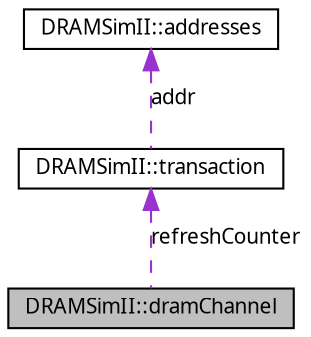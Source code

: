 digraph G
{
  bgcolor="transparent";
  edge [fontname="FreeSans.ttf",fontsize=10,labelfontname="FreeSans.ttf",labelfontsize=10];
  node [fontname="FreeSans.ttf",fontsize=10,shape=record];
  Node1 [label="DRAMSimII::dramChannel",height=0.2,width=0.4,color="black", fillcolor="grey75", style="filled" fontcolor="black"];
  Node2 -> Node1 [dir=back,color="darkorchid3",fontsize=10,style="dashed",label="refreshCounter",fontname="FreeSans.ttf"];
  Node2 [label="DRAMSimII::transaction",height=0.2,width=0.4,color="black",URL="$class_d_r_a_m_sim_i_i_1_1transaction.html",tooltip="a request to read or write some portion of memory, atomically"];
  Node3 -> Node2 [dir=back,color="darkorchid3",fontsize=10,style="dashed",label="addr",fontname="FreeSans.ttf"];
  Node3 [label="DRAMSimII::addresses",height=0.2,width=0.4,color="black",URL="$class_d_r_a_m_sim_i_i_1_1addresses.html",tooltip="This class logically represents several interpretations of a memory address."];
}
